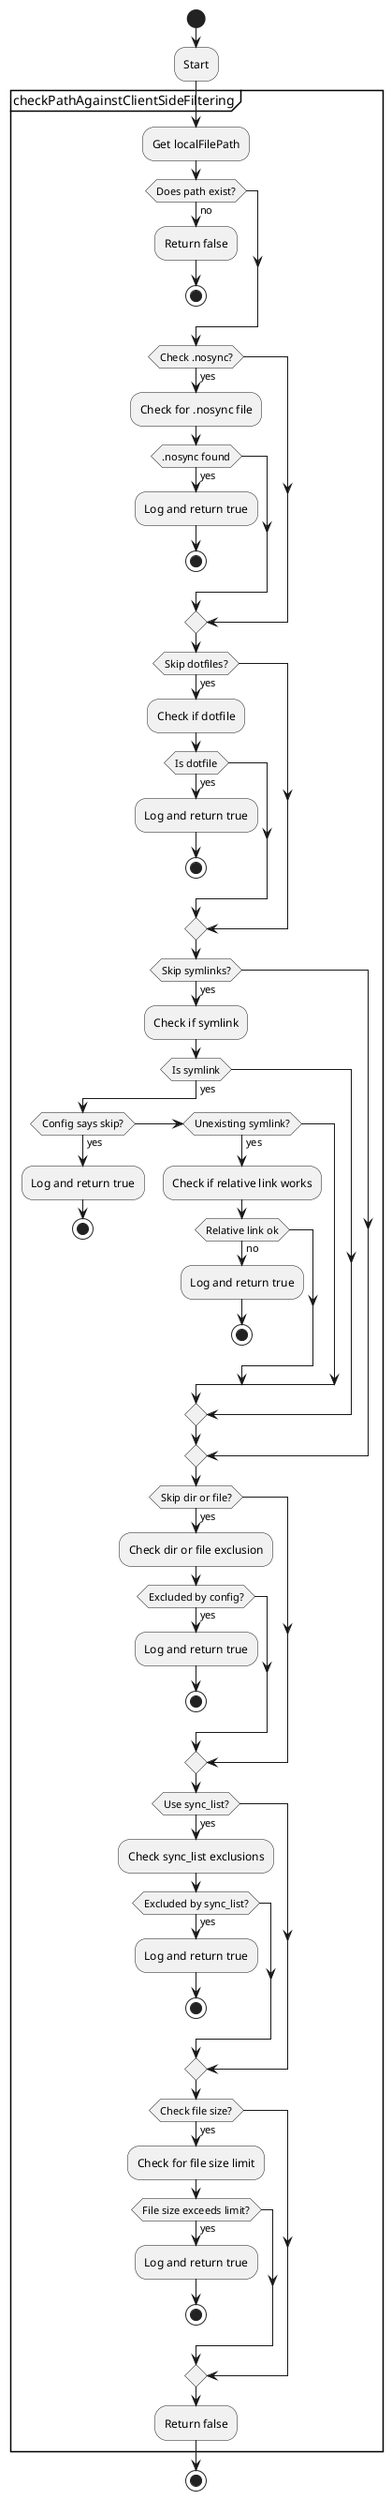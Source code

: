 @startuml
start
:Start;
partition "checkPathAgainstClientSideFiltering" {
  :Get localFilePath;
  
  if (Does path exist?) then (no)
    :Return false;
    stop
  endif
  
  if (Check .nosync?) then (yes)
    :Check for .nosync file;
    if (.nosync found) then (yes)
      :Log and return true;
      stop
    endif
  endif
  
  if (Skip dotfiles?) then (yes)
    :Check if dotfile;
    if (Is dotfile) then (yes)
      :Log and return true;
      stop
    endif
  endif
  
  if (Skip symlinks?) then (yes)
    :Check if symlink;
    if (Is symlink) then (yes)
      if (Config says skip?) then (yes)
        :Log and return true;
        stop
      elseif (Unexisting symlink?) then (yes)
        :Check if relative link works;
        if (Relative link ok) then (no)
          :Log and return true;
          stop
        endif
      endif
    endif
  endif
  
  if (Skip dir or file?) then (yes)
    :Check dir or file exclusion;
    if (Excluded by config?) then (yes)
      :Log and return true;
      stop
    endif
  endif
  
  if (Use sync_list?) then (yes)
    :Check sync_list exclusions;
    if (Excluded by sync_list?) then (yes)
      :Log and return true;
      stop
    endif
  endif
  
  if (Check file size?) then (yes)
    :Check for file size limit;
    if (File size exceeds limit?) then (yes)
      :Log and return true;
      stop
    endif
  endif
  
  :Return false;
}
stop
@enduml
